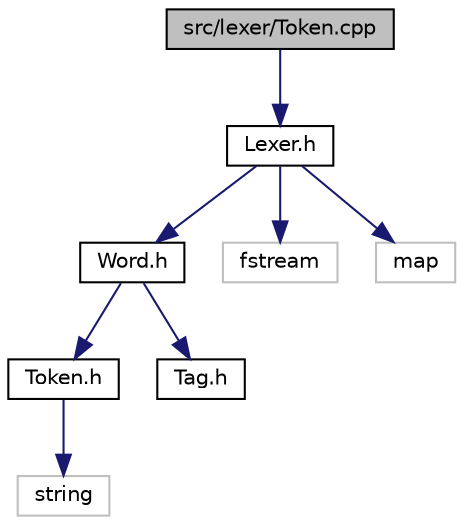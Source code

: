 digraph "src/lexer/Token.cpp"
{
  edge [fontname="Helvetica",fontsize="10",labelfontname="Helvetica",labelfontsize="10"];
  node [fontname="Helvetica",fontsize="10",shape=record];
  Node0 [label="src/lexer/Token.cpp",height=0.2,width=0.4,color="black", fillcolor="grey75", style="filled", fontcolor="black"];
  Node0 -> Node1 [color="midnightblue",fontsize="10",style="solid",fontname="Helvetica"];
  Node1 [label="Lexer.h",height=0.2,width=0.4,color="black", fillcolor="white", style="filled",URL="$_lexer_8h.html"];
  Node1 -> Node2 [color="midnightblue",fontsize="10",style="solid",fontname="Helvetica"];
  Node2 [label="Word.h",height=0.2,width=0.4,color="black", fillcolor="white", style="filled",URL="$_word_8h.html"];
  Node2 -> Node3 [color="midnightblue",fontsize="10",style="solid",fontname="Helvetica"];
  Node3 [label="Token.h",height=0.2,width=0.4,color="black", fillcolor="white", style="filled",URL="$_token_8h.html"];
  Node3 -> Node4 [color="midnightblue",fontsize="10",style="solid",fontname="Helvetica"];
  Node4 [label="string",height=0.2,width=0.4,color="grey75", fillcolor="white", style="filled"];
  Node2 -> Node5 [color="midnightblue",fontsize="10",style="solid",fontname="Helvetica"];
  Node5 [label="Tag.h",height=0.2,width=0.4,color="black", fillcolor="white", style="filled",URL="$_tag_8h.html"];
  Node1 -> Node6 [color="midnightblue",fontsize="10",style="solid",fontname="Helvetica"];
  Node6 [label="fstream",height=0.2,width=0.4,color="grey75", fillcolor="white", style="filled"];
  Node1 -> Node7 [color="midnightblue",fontsize="10",style="solid",fontname="Helvetica"];
  Node7 [label="map",height=0.2,width=0.4,color="grey75", fillcolor="white", style="filled"];
}
